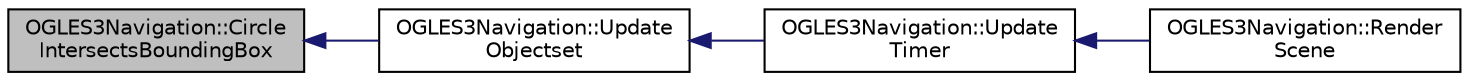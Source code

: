 digraph "OGLES3Navigation::CircleIntersectsBoundingBox"
{
  edge [fontname="Helvetica",fontsize="10",labelfontname="Helvetica",labelfontsize="10"];
  node [fontname="Helvetica",fontsize="10",shape=record];
  rankdir="LR";
  Node1 [label="OGLES3Navigation::Circle\lIntersectsBoundingBox",height=0.2,width=0.4,color="black", fillcolor="grey75", style="filled", fontcolor="black"];
  Node1 -> Node2 [dir="back",color="midnightblue",fontsize="10",style="solid",fontname="Helvetica"];
  Node2 [label="OGLES3Navigation::Update\lObjectset",height=0.2,width=0.4,color="black", fillcolor="white", style="filled",URL="$class_o_g_l_e_s3_navigation.html#a51aa00b672b669b0566ff173de618451"];
  Node2 -> Node3 [dir="back",color="midnightblue",fontsize="10",style="solid",fontname="Helvetica"];
  Node3 [label="OGLES3Navigation::Update\lTimer",height=0.2,width=0.4,color="black", fillcolor="white", style="filled",URL="$class_o_g_l_e_s3_navigation.html#a278e0192e50c73ce8c676df29a90fc2f"];
  Node3 -> Node4 [dir="back",color="midnightblue",fontsize="10",style="solid",fontname="Helvetica"];
  Node4 [label="OGLES3Navigation::Render\lScene",height=0.2,width=0.4,color="black", fillcolor="white", style="filled",URL="$class_o_g_l_e_s3_navigation.html#adc2f329993dc21bfecab7f79b1ebecb6"];
}
